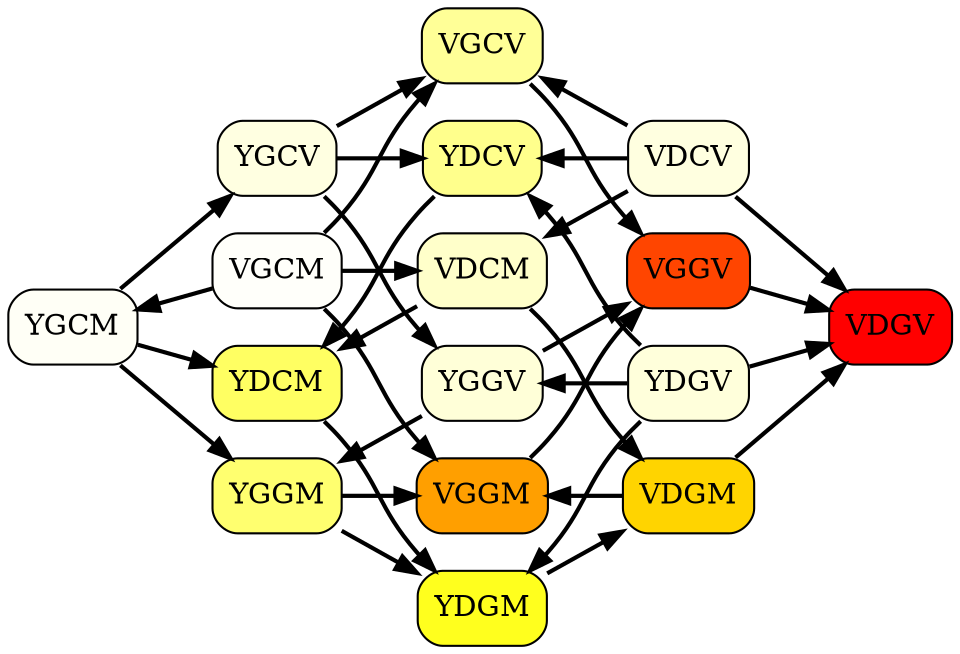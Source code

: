 strict digraph{
	rankdir=LR
	node [shape=box]
	YGGM [fillcolor="0.166666666667,0.564805792814,1", color=black, style="filled,rounded"];
	VDCV [fillcolor="0.166666666667,0.121425239001,1", color=black, style="filled,rounded"];
	YDCM [fillcolor="0.166666666667,0.61536129364,1", color=black, style="filled,rounded"];
	VGCV [fillcolor="0.166666666667,0.40974074295,1", color=black, style="filled,rounded"];
	YGCV [fillcolor="0.166666666667,0.119226250643,1", color=black, style="filled,rounded"];
	VGGV [fillcolor="0.045324717313,1,1", color=black, style="filled,rounded"];
	YDGV [fillcolor="0.166666666667,0.14404502638,1", color=black, style="filled,rounded"];
	VGCM [fillcolor="0.166666666667,0.0206855347028,1", color=black, style="filled,rounded"];
	VDGV [fillcolor="0.0,1.0,1", color=black, style="filled,rounded"];
	VGGM [fillcolor="0.103517753629,1,1", color=black, style="filled,rounded"];
	VDGM [fillcolor="0.138117048758,1,1", color=black, style="filled,rounded"];
	YDGM [fillcolor="0.166666666667,0.882380531968,1", color=black, style="filled,rounded"];
	YDCV [fillcolor="0.166666666667,0.450666669096,1", color=black, style="filled,rounded"];
	VDCM [fillcolor="0.166666666667,0.21083333447,1", color=black, style="filled,rounded"];
	YGGV [fillcolor="0.166666666667,0.153370550989,1", color=black, style="filled,rounded"];
	YGCM [fillcolor="0.166666666667,0.0351654089946,1", color=black, style="filled,rounded"];
	YGGM->VGGM [style=bold, color=black, dir=forward];
	YGGM->YGGV [style=bold, color=black, dir=back];
	YGCM->YGGM [style=bold, color=black, dir=forward];
	YGGM->YDGM [style=bold, color=black, dir=forward];
	YDCV->VDCV [style=bold, color=black, dir=back];
	VDCM->VDCV [style=bold, color=black, dir=back];
	VDCV->VDGV [style=bold, color=black, dir=forward];
	VGCV->VDCV [style=bold, color=black, dir=back];
	YDCM->YDCV [style=bold, color=black, dir=back];
	YDCM->VDCM [style=bold, color=black, dir=back];
	YGCM->YDCM [style=bold, color=black, dir=forward];
	YDCM->YDGM [style=bold, color=black, dir=forward];
	VGCV->VGGV [style=bold, color=black, dir=forward];
	VGCM->VGCV [style=bold, color=black, dir=forward];
	YGCV->VGCV [style=bold, color=black, dir=forward];
	YGCV->YDCV [style=bold, color=black, dir=forward];
	YGCV->YGGV [style=bold, color=black, dir=forward];
	YGCM->YGCV [style=bold, color=black, dir=forward];
	VGGM->VGGV [style=bold, color=black, dir=forward];
	YGGV->VGGV [style=bold, color=black, dir=forward];
	VGGV->VDGV [style=bold, color=black, dir=forward];
	YDCV->YDGV [style=bold, color=black, dir=back];
	YGGV->YDGV [style=bold, color=black, dir=back];
	YDGV->VDGV [style=bold, color=black, dir=forward];
	YDGM->YDGV [style=bold, color=black, dir=back];
	VGCM->VGGM [style=bold, color=black, dir=forward];
	VGCM->VDCM [style=bold, color=black, dir=forward];
	YGCM->VGCM [style=bold, color=black, dir=back];
	VDGM->VDGV [style=bold, color=black, dir=forward];
	VGGM->VDGM [style=bold, color=black, dir=back];
	VDCM->VDGM [style=bold, color=black, dir=forward];
	YDGM->VDGM [style=bold, color=black, dir=forward];
}
